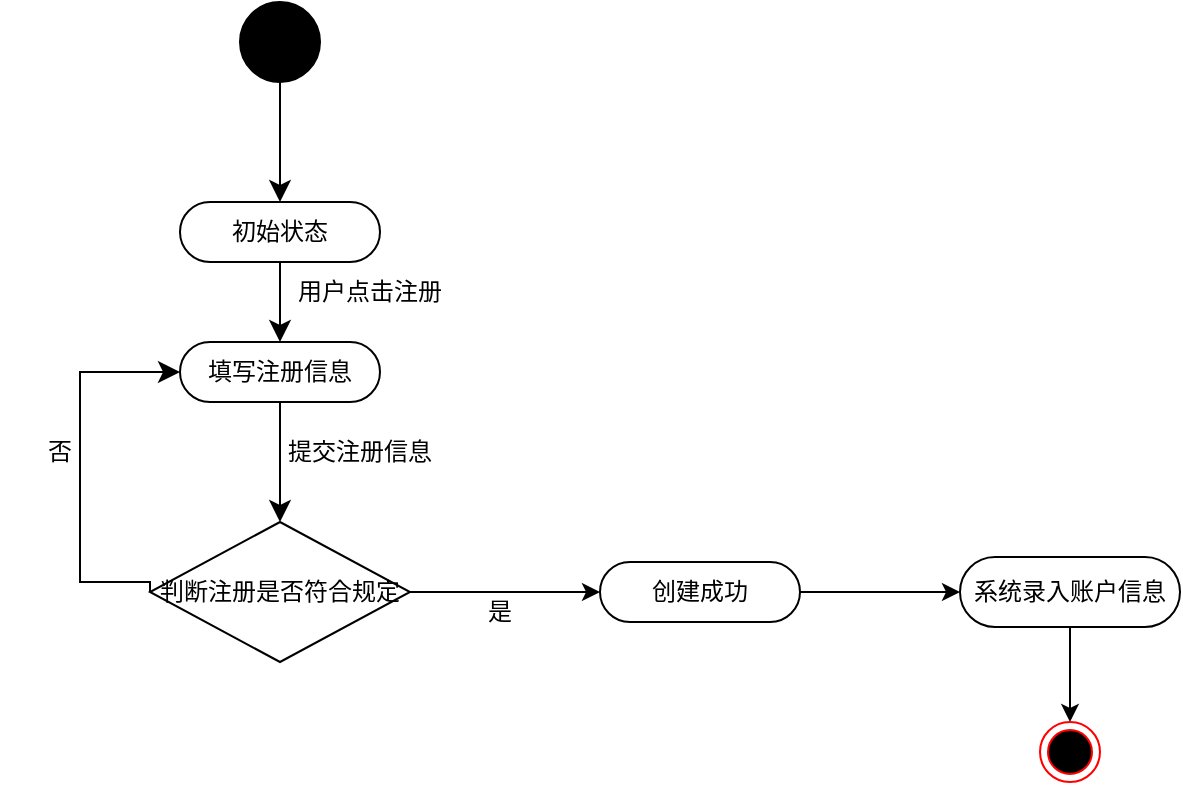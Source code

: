 <mxfile version="25.0.1">
  <diagram name="第 1 页" id="K5CiMynoUOULG9_P86J_">
    <mxGraphModel dx="1078" dy="546" grid="1" gridSize="10" guides="1" tooltips="1" connect="1" arrows="1" fold="1" page="1" pageScale="1" pageWidth="827" pageHeight="1169" math="0" shadow="0">
      <root>
        <mxCell id="0" />
        <mxCell id="1" parent="0" />
        <mxCell id="Vv2fadIslTkqZ83qGDyv-1" style="edgeStyle=none;curved=1;rounded=0;orthogonalLoop=1;jettySize=auto;html=1;exitX=0.5;exitY=1;exitDx=0;exitDy=0;fontSize=12;startSize=8;endSize=8;" edge="1" parent="1" source="Vv2fadIslTkqZ83qGDyv-2" target="Vv2fadIslTkqZ83qGDyv-4">
          <mxGeometry relative="1" as="geometry" />
        </mxCell>
        <mxCell id="Vv2fadIslTkqZ83qGDyv-2" value="" style="ellipse;whiteSpace=wrap;html=1;rounded=0;shadow=0;comic=0;labelBackgroundColor=none;strokeWidth=1;fillColor=#000000;fontFamily=Verdana;fontSize=12;align=center;" vertex="1" parent="1">
          <mxGeometry x="200" y="90" width="40" height="40" as="geometry" />
        </mxCell>
        <mxCell id="Vv2fadIslTkqZ83qGDyv-3" style="edgeStyle=none;curved=1;rounded=0;orthogonalLoop=1;jettySize=auto;html=1;exitX=0.5;exitY=1;exitDx=0;exitDy=0;fontSize=12;startSize=8;endSize=8;" edge="1" parent="1" source="Vv2fadIslTkqZ83qGDyv-4" target="Vv2fadIslTkqZ83qGDyv-7">
          <mxGeometry relative="1" as="geometry" />
        </mxCell>
        <mxCell id="Vv2fadIslTkqZ83qGDyv-4" value="初始状态" style="rounded=1;whiteSpace=wrap;html=1;shadow=0;comic=0;labelBackgroundColor=none;strokeWidth=1;fontFamily=Verdana;fontSize=12;align=center;arcSize=50;" vertex="1" parent="1">
          <mxGeometry x="170" y="190" width="100" height="30" as="geometry" />
        </mxCell>
        <mxCell id="Vv2fadIslTkqZ83qGDyv-5" style="edgeStyle=none;curved=1;rounded=0;orthogonalLoop=1;jettySize=auto;html=1;exitX=0;exitY=0.5;exitDx=0;exitDy=0;fontSize=12;startSize=8;endSize=8;" edge="1" parent="1" source="Vv2fadIslTkqZ83qGDyv-7">
          <mxGeometry relative="1" as="geometry">
            <mxPoint x="169.903" y="275.161" as="targetPoint" />
          </mxGeometry>
        </mxCell>
        <mxCell id="Vv2fadIslTkqZ83qGDyv-6" style="edgeStyle=none;curved=1;rounded=0;orthogonalLoop=1;jettySize=auto;html=1;exitX=0.5;exitY=1;exitDx=0;exitDy=0;fontSize=12;startSize=8;endSize=8;" edge="1" parent="1" source="Vv2fadIslTkqZ83qGDyv-7" target="Vv2fadIslTkqZ83qGDyv-8">
          <mxGeometry relative="1" as="geometry" />
        </mxCell>
        <mxCell id="Vv2fadIslTkqZ83qGDyv-7" value="填写注册信息" style="rounded=1;whiteSpace=wrap;html=1;shadow=0;comic=0;labelBackgroundColor=none;strokeWidth=1;fontFamily=Verdana;fontSize=12;align=center;arcSize=50;" vertex="1" parent="1">
          <mxGeometry x="170" y="260" width="100" height="30" as="geometry" />
        </mxCell>
        <mxCell id="Vv2fadIslTkqZ83qGDyv-25" style="edgeStyle=orthogonalEdgeStyle;rounded=0;orthogonalLoop=1;jettySize=auto;html=1;exitX=1;exitY=0.5;exitDx=0;exitDy=0;" edge="1" parent="1" source="Vv2fadIslTkqZ83qGDyv-8" target="Vv2fadIslTkqZ83qGDyv-11">
          <mxGeometry relative="1" as="geometry" />
        </mxCell>
        <mxCell id="Vv2fadIslTkqZ83qGDyv-8" value="判断注册是否符合规定" style="rhombus;whiteSpace=wrap;html=1;" vertex="1" parent="1">
          <mxGeometry x="155" y="350" width="130" height="70" as="geometry" />
        </mxCell>
        <mxCell id="Vv2fadIslTkqZ83qGDyv-9" value="" style="edgeStyle=segmentEdgeStyle;endArrow=classic;html=1;curved=0;rounded=0;endSize=8;startSize=8;sourcePerimeterSpacing=0;targetPerimeterSpacing=0;fontSize=12;exitX=0;exitY=0.5;exitDx=0;exitDy=0;entryX=0;entryY=0.5;entryDx=0;entryDy=0;" edge="1" parent="1" source="Vv2fadIslTkqZ83qGDyv-8" target="Vv2fadIslTkqZ83qGDyv-7">
          <mxGeometry width="140" relative="1" as="geometry">
            <mxPoint x="149.94" y="379.97" as="sourcePoint" />
            <mxPoint x="190" y="260" as="targetPoint" />
            <Array as="points">
              <mxPoint x="155" y="380" />
              <mxPoint x="120" y="380" />
              <mxPoint x="120" y="275" />
            </Array>
          </mxGeometry>
        </mxCell>
        <mxCell id="Vv2fadIslTkqZ83qGDyv-28" value="" style="edgeStyle=orthogonalEdgeStyle;rounded=0;orthogonalLoop=1;jettySize=auto;html=1;" edge="1" parent="1" source="Vv2fadIslTkqZ83qGDyv-11" target="Vv2fadIslTkqZ83qGDyv-27">
          <mxGeometry relative="1" as="geometry" />
        </mxCell>
        <mxCell id="Vv2fadIslTkqZ83qGDyv-11" value="创建成功" style="rounded=1;whiteSpace=wrap;html=1;shadow=0;comic=0;labelBackgroundColor=none;strokeWidth=1;fontFamily=Verdana;fontSize=12;align=center;arcSize=50;" vertex="1" parent="1">
          <mxGeometry x="380" y="370" width="100" height="30" as="geometry" />
        </mxCell>
        <mxCell id="Vv2fadIslTkqZ83qGDyv-22" value="用户点击注册" style="text;strokeColor=none;align=center;fillColor=none;html=1;verticalAlign=middle;whiteSpace=wrap;rounded=0;" vertex="1" parent="1">
          <mxGeometry x="210" y="230" width="110" height="10" as="geometry" />
        </mxCell>
        <mxCell id="Vv2fadIslTkqZ83qGDyv-23" value="提交注册信息" style="text;strokeColor=none;align=center;fillColor=none;html=1;verticalAlign=middle;whiteSpace=wrap;rounded=0;" vertex="1" parent="1">
          <mxGeometry x="200" y="300" width="120" height="30" as="geometry" />
        </mxCell>
        <mxCell id="Vv2fadIslTkqZ83qGDyv-24" value="否" style="text;strokeColor=none;align=center;fillColor=none;html=1;verticalAlign=middle;whiteSpace=wrap;rounded=0;" vertex="1" parent="1">
          <mxGeometry x="80" y="300" width="60" height="30" as="geometry" />
        </mxCell>
        <mxCell id="Vv2fadIslTkqZ83qGDyv-26" value="是" style="text;strokeColor=none;align=center;fillColor=none;html=1;verticalAlign=middle;whiteSpace=wrap;rounded=0;" vertex="1" parent="1">
          <mxGeometry x="300" y="380" width="60" height="30" as="geometry" />
        </mxCell>
        <mxCell id="Vv2fadIslTkqZ83qGDyv-30" style="edgeStyle=orthogonalEdgeStyle;rounded=0;orthogonalLoop=1;jettySize=auto;html=1;exitX=0.5;exitY=1;exitDx=0;exitDy=0;" edge="1" parent="1" source="Vv2fadIslTkqZ83qGDyv-27" target="Vv2fadIslTkqZ83qGDyv-29">
          <mxGeometry relative="1" as="geometry" />
        </mxCell>
        <mxCell id="Vv2fadIslTkqZ83qGDyv-27" value="系统录入账户信息" style="whiteSpace=wrap;html=1;fontFamily=Verdana;rounded=1;shadow=0;comic=0;labelBackgroundColor=none;strokeWidth=1;arcSize=50;" vertex="1" parent="1">
          <mxGeometry x="560" y="367.5" width="110" height="35" as="geometry" />
        </mxCell>
        <mxCell id="Vv2fadIslTkqZ83qGDyv-29" value="" style="ellipse;html=1;shape=endState;fillColor=#000000;strokeColor=#ff0000;" vertex="1" parent="1">
          <mxGeometry x="600" y="450" width="30" height="30" as="geometry" />
        </mxCell>
      </root>
    </mxGraphModel>
  </diagram>
</mxfile>

